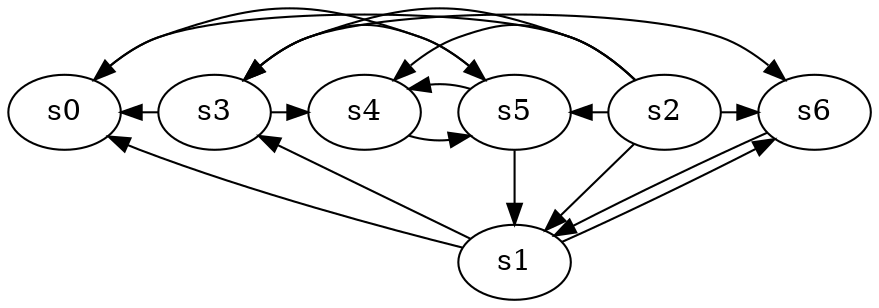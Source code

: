 digraph game_0794_complex_7 {
    s0 [name="s0", player=0];
    s1 [name="s1", player=1, target=1];
    s2 [name="s2", player=0];
    s3 [name="s3", player=0];
    s4 [name="s4", player=1];
    s5 [name="s5", player=1];
    s6 [name="s6", player=1];

    s0 -> s5 [constraint="!(time % 2 == 0)"];
    s1 -> s0 [constraint="time % 2 == 1"];
    s1 -> s3 [constraint="time == 2"];
    s1 -> s6 [constraint="time % 2 == 1 || time % 4 == 2"];
    s2 -> s0 [constraint="time % 6 == 5"];
    s2 -> s1 [constraint="time % 4 == 0 && time % 3 == 0"];
    s2 -> s3 [constraint="time == 5 || time == 11 || time == 12"];
    s2 -> s4 [constraint="!(time % 4 == 2)"];
    s2 -> s5 [constraint="time % 6 == 0"];
    s2 -> s6 [constraint="time % 8 == 3"];
    s3 -> s0 [constraint="time % 5 == 0"];
    s3 -> s4 [constraint="time % 2 == 1"];
    s3 -> s6 [constraint="time % 3 == 1"];
    s4 -> s5 [constraint="!(time % 6 == 5)"];
    s5 -> s1;
    s5 -> s3 [constraint="time % 3 == 1 && time % 5 == 2"];
    s5 -> s4 [constraint="time % 3 == 2 && time % 3 == 2"];
    s6 -> s1 [constraint="!(time % 5 == 1)"];
}
